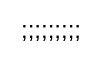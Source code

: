 <mxfile>
    <diagram id="V6Axgg5LUfyLGcrbRSLU" name="ページ1">
        <mxGraphModel dx="692" dy="419" grid="1" gridSize="10" guides="1" tooltips="1" connect="1" arrows="1" fold="1" page="1" pageScale="1" pageWidth="827" pageHeight="1169" math="0" shadow="0">
            <root>
                <mxCell id="0"/>
                <mxCell id="1" parent="0"/>
                <mxCell id="2" value=";;;;;;;;;" style="text;html=1;align=center;verticalAlign=middle;resizable=0;points=[];autosize=1;strokeColor=none;fillColor=none;" vertex="1" parent="1">
                    <mxGeometry x="45" y="348" width="50" height="30" as="geometry"/>
                </mxCell>
            </root>
        </mxGraphModel>
    </diagram>
</mxfile>